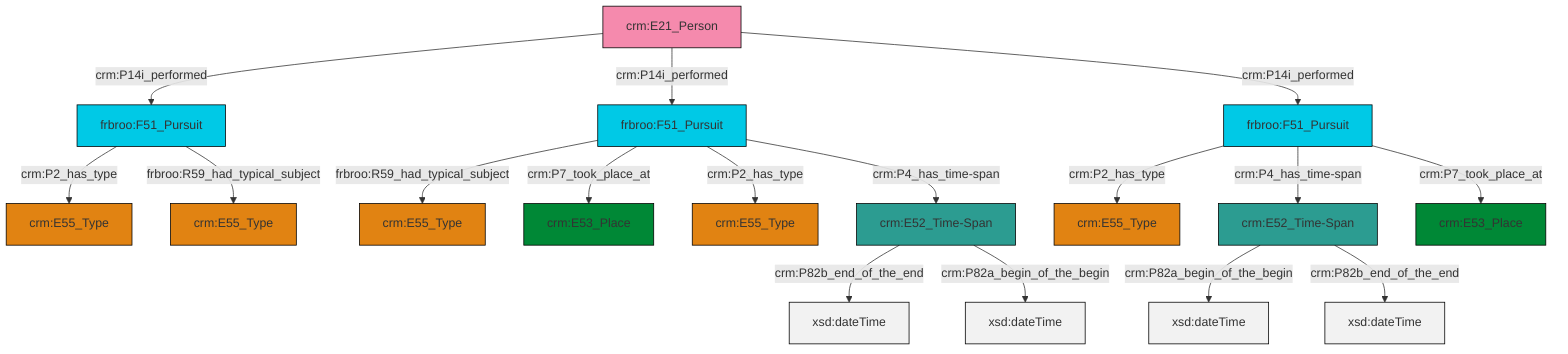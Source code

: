 graph TD
classDef Literal fill:#f2f2f2,stroke:#000000;
classDef CRM_Entity fill:#FFFFFF,stroke:#000000;
classDef Temporal_Entity fill:#00C9E6, stroke:#000000;
classDef Type fill:#E18312, stroke:#000000;
classDef Time-Span fill:#2C9C91, stroke:#000000;
classDef Appellation fill:#FFEB7F, stroke:#000000;
classDef Place fill:#008836, stroke:#000000;
classDef Persistent_Item fill:#B266B2, stroke:#000000;
classDef Conceptual_Object fill:#FFD700, stroke:#000000;
classDef Physical_Thing fill:#D2B48C, stroke:#000000;
classDef Actor fill:#f58aad, stroke:#000000;
classDef PC_Classes fill:#4ce600, stroke:#000000;
classDef Multi fill:#cccccc,stroke:#000000;

0["crm:E52_Time-Span"]:::Time-Span -->|crm:P82b_end_of_the_end| 1[xsd:dateTime]:::Literal
4["frbroo:F51_Pursuit"]:::Temporal_Entity -->|crm:P2_has_type| 5["crm:E55_Type"]:::Type
8["crm:E21_Person"]:::Actor -->|crm:P14i_performed| 4["frbroo:F51_Pursuit"]:::Temporal_Entity
13["frbroo:F51_Pursuit"]:::Temporal_Entity -->|crm:P2_has_type| 2["crm:E55_Type"]:::Type
14["frbroo:F51_Pursuit"]:::Temporal_Entity -->|frbroo:R59_had_typical_subject| 6["crm:E55_Type"]:::Type
8["crm:E21_Person"]:::Actor -->|crm:P14i_performed| 14["frbroo:F51_Pursuit"]:::Temporal_Entity
13["frbroo:F51_Pursuit"]:::Temporal_Entity -->|crm:P4_has_time-span| 19["crm:E52_Time-Span"]:::Time-Span
14["frbroo:F51_Pursuit"]:::Temporal_Entity -->|crm:P7_took_place_at| 16["crm:E53_Place"]:::Place
4["frbroo:F51_Pursuit"]:::Temporal_Entity -->|frbroo:R59_had_typical_subject| 9["crm:E55_Type"]:::Type
8["crm:E21_Person"]:::Actor -->|crm:P14i_performed| 13["frbroo:F51_Pursuit"]:::Temporal_Entity
13["frbroo:F51_Pursuit"]:::Temporal_Entity -->|crm:P7_took_place_at| 22["crm:E53_Place"]:::Place
19["crm:E52_Time-Span"]:::Time-Span -->|crm:P82a_begin_of_the_begin| 24[xsd:dateTime]:::Literal
14["frbroo:F51_Pursuit"]:::Temporal_Entity -->|crm:P2_has_type| 11["crm:E55_Type"]:::Type
14["frbroo:F51_Pursuit"]:::Temporal_Entity -->|crm:P4_has_time-span| 0["crm:E52_Time-Span"]:::Time-Span
0["crm:E52_Time-Span"]:::Time-Span -->|crm:P82a_begin_of_the_begin| 25[xsd:dateTime]:::Literal
19["crm:E52_Time-Span"]:::Time-Span -->|crm:P82b_end_of_the_end| 31[xsd:dateTime]:::Literal